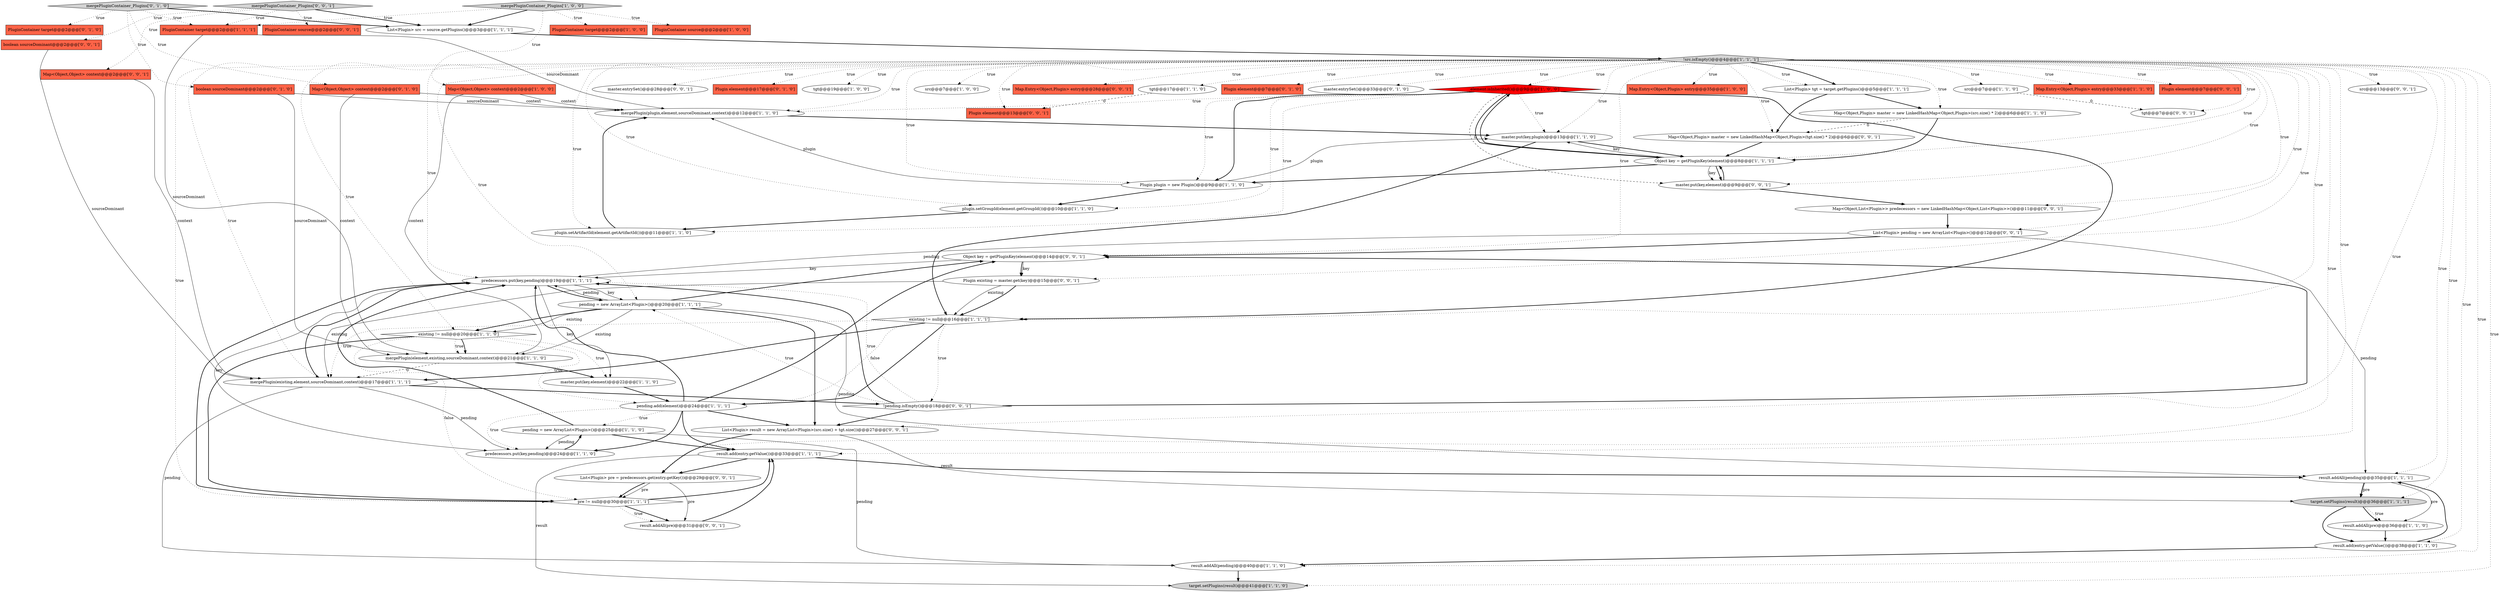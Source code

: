 digraph {
5 [style = filled, label = "element.isInherited()@@@9@@@['1', '0', '0']", fillcolor = red, shape = diamond image = "AAA1AAABBB1BBB"];
22 [style = filled, label = "List<Plugin> tgt = target.getPlugins()@@@5@@@['1', '1', '1']", fillcolor = white, shape = ellipse image = "AAA0AAABBB1BBB"];
63 [style = filled, label = "tgt@@@7@@@['0', '0', '1']", fillcolor = white, shape = ellipse image = "AAA0AAABBB3BBB"];
34 [style = filled, label = "result.add(entry.getValue())@@@38@@@['1', '1', '0']", fillcolor = white, shape = ellipse image = "AAA0AAABBB1BBB"];
16 [style = filled, label = "result.add(entry.getValue())@@@33@@@['1', '1', '1']", fillcolor = white, shape = ellipse image = "AAA0AAABBB1BBB"];
6 [style = filled, label = "pending.add(element)@@@24@@@['1', '1', '1']", fillcolor = white, shape = ellipse image = "AAA0AAABBB1BBB"];
48 [style = filled, label = "src@@@13@@@['0', '0', '1']", fillcolor = white, shape = ellipse image = "AAA0AAABBB3BBB"];
26 [style = filled, label = "mergePlugin(plugin,element,sourceDominant,context)@@@12@@@['1', '1', '0']", fillcolor = white, shape = ellipse image = "AAA0AAABBB1BBB"];
2 [style = filled, label = "Object key = getPluginKey(element)@@@8@@@['1', '1', '1']", fillcolor = white, shape = ellipse image = "AAA0AAABBB1BBB"];
8 [style = filled, label = "Map<Object,Object> context@@@2@@@['1', '0', '0']", fillcolor = tomato, shape = box image = "AAA0AAABBB1BBB"];
61 [style = filled, label = "List<Plugin> pending = new ArrayList<Plugin>()@@@12@@@['0', '0', '1']", fillcolor = white, shape = ellipse image = "AAA0AAABBB3BBB"];
35 [style = filled, label = "pending = new ArrayList<Plugin>()@@@20@@@['1', '1', '1']", fillcolor = white, shape = ellipse image = "AAA0AAABBB1BBB"];
32 [style = filled, label = "plugin.setGroupId(element.getGroupId())@@@10@@@['1', '1', '0']", fillcolor = white, shape = ellipse image = "AAA0AAABBB1BBB"];
46 [style = filled, label = "mergePluginContainer_Plugins['0', '1', '0']", fillcolor = lightgray, shape = diamond image = "AAA0AAABBB2BBB"];
49 [style = filled, label = "Map<Object,Plugin> master = new LinkedHashMap<Object,Plugin>(tgt.size() * 2)@@@6@@@['0', '0', '1']", fillcolor = white, shape = ellipse image = "AAA0AAABBB3BBB"];
23 [style = filled, label = "existing != null@@@20@@@['1', '1', '0']", fillcolor = white, shape = diamond image = "AAA0AAABBB1BBB"];
20 [style = filled, label = "existing != null@@@16@@@['1', '1', '1']", fillcolor = white, shape = diamond image = "AAA0AAABBB1BBB"];
18 [style = filled, label = "master.put(key,element)@@@22@@@['1', '1', '0']", fillcolor = white, shape = ellipse image = "AAA0AAABBB1BBB"];
47 [style = filled, label = "master.put(key,element)@@@9@@@['0', '0', '1']", fillcolor = white, shape = ellipse image = "AAA0AAABBB3BBB"];
52 [style = filled, label = "master.entrySet()@@@28@@@['0', '0', '1']", fillcolor = white, shape = ellipse image = "AAA0AAABBB3BBB"];
9 [style = filled, label = "PluginContainer target@@@2@@@['1', '0', '0']", fillcolor = tomato, shape = box image = "AAA0AAABBB1BBB"];
57 [style = filled, label = "PluginContainer source@@@2@@@['0', '0', '1']", fillcolor = tomato, shape = box image = "AAA0AAABBB3BBB"];
45 [style = filled, label = "Plugin element@@@17@@@['0', '1', '0']", fillcolor = tomato, shape = box image = "AAA0AAABBB2BBB"];
38 [style = filled, label = "Plugin plugin = new Plugin()@@@9@@@['1', '1', '0']", fillcolor = white, shape = ellipse image = "AAA0AAABBB1BBB"];
14 [style = filled, label = "PluginContainer source@@@2@@@['1', '0', '0']", fillcolor = tomato, shape = box image = "AAA0AAABBB1BBB"];
12 [style = filled, label = "tgt@@@19@@@['1', '0', '0']", fillcolor = white, shape = ellipse image = "AAA0AAABBB1BBB"];
29 [style = filled, label = "tgt@@@17@@@['1', '1', '0']", fillcolor = white, shape = ellipse image = "AAA0AAABBB1BBB"];
53 [style = filled, label = "List<Plugin> pre = predecessors.get(entry.getKey())@@@29@@@['0', '0', '1']", fillcolor = white, shape = ellipse image = "AAA0AAABBB3BBB"];
17 [style = filled, label = "List<Plugin> src = source.getPlugins()@@@3@@@['1', '1', '1']", fillcolor = white, shape = ellipse image = "AAA0AAABBB1BBB"];
62 [style = filled, label = "!pending.isEmpty()@@@18@@@['0', '0', '1']", fillcolor = white, shape = diamond image = "AAA0AAABBB3BBB"];
55 [style = filled, label = "Object key = getPluginKey(element)@@@14@@@['0', '0', '1']", fillcolor = white, shape = ellipse image = "AAA0AAABBB3BBB"];
0 [style = filled, label = "Map<Object,Plugin> master = new LinkedHashMap<Object,Plugin>(src.size() * 2)@@@6@@@['1', '1', '0']", fillcolor = white, shape = ellipse image = "AAA0AAABBB1BBB"];
11 [style = filled, label = "src@@@7@@@['1', '0', '0']", fillcolor = white, shape = ellipse image = "AAA0AAABBB1BBB"];
50 [style = filled, label = "boolean sourceDominant@@@2@@@['0', '0', '1']", fillcolor = tomato, shape = box image = "AAA0AAABBB3BBB"];
3 [style = filled, label = "predecessors.put(key,pending)@@@19@@@['1', '1', '1']", fillcolor = white, shape = ellipse image = "AAA0AAABBB1BBB"];
15 [style = filled, label = "PluginContainer target@@@2@@@['1', '1', '1']", fillcolor = tomato, shape = box image = "AAA0AAABBB1BBB"];
60 [style = filled, label = "Map.Entry<Object,Plugin> entry@@@28@@@['0', '0', '1']", fillcolor = tomato, shape = box image = "AAA0AAABBB3BBB"];
43 [style = filled, label = "PluginContainer target@@@2@@@['0', '1', '0']", fillcolor = tomato, shape = box image = "AAA0AAABBB2BBB"];
10 [style = filled, label = "!src.isEmpty()@@@4@@@['1', '1', '1']", fillcolor = lightgray, shape = diamond image = "AAA0AAABBB1BBB"];
27 [style = filled, label = "master.put(key,plugin)@@@13@@@['1', '1', '0']", fillcolor = white, shape = ellipse image = "AAA0AAABBB1BBB"];
24 [style = filled, label = "src@@@7@@@['1', '1', '0']", fillcolor = white, shape = ellipse image = "AAA0AAABBB1BBB"];
28 [style = filled, label = "predecessors.put(key,pending)@@@24@@@['1', '1', '0']", fillcolor = white, shape = ellipse image = "AAA0AAABBB1BBB"];
21 [style = filled, label = "mergePlugin(element,existing,sourceDominant,context)@@@21@@@['1', '1', '0']", fillcolor = white, shape = ellipse image = "AAA0AAABBB1BBB"];
41 [style = filled, label = "Plugin element@@@7@@@['0', '1', '0']", fillcolor = tomato, shape = box image = "AAA0AAABBB2BBB"];
42 [style = filled, label = "master.entrySet()@@@33@@@['0', '1', '0']", fillcolor = white, shape = ellipse image = "AAA0AAABBB2BBB"];
44 [style = filled, label = "Map<Object,Object> context@@@2@@@['0', '1', '0']", fillcolor = tomato, shape = box image = "AAA0AAABBB2BBB"];
13 [style = filled, label = "mergePluginContainer_Plugins['1', '0', '0']", fillcolor = lightgray, shape = diamond image = "AAA0AAABBB1BBB"];
30 [style = filled, label = "pre != null@@@30@@@['1', '1', '1']", fillcolor = white, shape = diamond image = "AAA0AAABBB1BBB"];
7 [style = filled, label = "result.addAll(pending)@@@35@@@['1', '1', '1']", fillcolor = white, shape = ellipse image = "AAA0AAABBB1BBB"];
40 [style = filled, label = "boolean sourceDominant@@@2@@@['0', '1', '0']", fillcolor = tomato, shape = box image = "AAA0AAABBB2BBB"];
51 [style = filled, label = "Map<Object,Object> context@@@2@@@['0', '0', '1']", fillcolor = tomato, shape = box image = "AAA0AAABBB3BBB"];
65 [style = filled, label = "mergePluginContainer_Plugins['0', '0', '1']", fillcolor = lightgray, shape = diamond image = "AAA0AAABBB3BBB"];
1 [style = filled, label = "pending = new ArrayList<Plugin>()@@@25@@@['1', '1', '0']", fillcolor = white, shape = ellipse image = "AAA0AAABBB1BBB"];
59 [style = filled, label = "result.addAll(pre)@@@31@@@['0', '0', '1']", fillcolor = white, shape = ellipse image = "AAA0AAABBB3BBB"];
31 [style = filled, label = "target.setPlugins(result)@@@41@@@['1', '1', '0']", fillcolor = lightgray, shape = ellipse image = "AAA0AAABBB1BBB"];
25 [style = filled, label = "Map.Entry<Object,Plugin> entry@@@35@@@['1', '0', '0']", fillcolor = tomato, shape = box image = "AAA0AAABBB1BBB"];
54 [style = filled, label = "Plugin element@@@13@@@['0', '0', '1']", fillcolor = tomato, shape = box image = "AAA0AAABBB3BBB"];
4 [style = filled, label = "plugin.setArtifactId(element.getArtifactId())@@@11@@@['1', '1', '0']", fillcolor = white, shape = ellipse image = "AAA0AAABBB1BBB"];
19 [style = filled, label = "result.addAll(pending)@@@40@@@['1', '1', '0']", fillcolor = white, shape = ellipse image = "AAA0AAABBB1BBB"];
66 [style = filled, label = "List<Plugin> result = new ArrayList<Plugin>(src.size() + tgt.size())@@@27@@@['0', '0', '1']", fillcolor = white, shape = ellipse image = "AAA0AAABBB3BBB"];
36 [style = filled, label = "Map.Entry<Object,Plugin> entry@@@33@@@['1', '1', '0']", fillcolor = tomato, shape = box image = "AAA0AAABBB1BBB"];
58 [style = filled, label = "Plugin element@@@7@@@['0', '0', '1']", fillcolor = tomato, shape = box image = "AAA0AAABBB3BBB"];
56 [style = filled, label = "Map<Object,List<Plugin>> predecessors = new LinkedHashMap<Object,List<Plugin>>()@@@11@@@['0', '0', '1']", fillcolor = white, shape = ellipse image = "AAA0AAABBB3BBB"];
33 [style = filled, label = "result.addAll(pre)@@@36@@@['1', '1', '0']", fillcolor = white, shape = ellipse image = "AAA0AAABBB1BBB"];
37 [style = filled, label = "mergePlugin(existing,element,sourceDominant,context)@@@17@@@['1', '1', '1']", fillcolor = white, shape = ellipse image = "AAA0AAABBB1BBB"];
64 [style = filled, label = "Plugin existing = master.get(key)@@@15@@@['0', '0', '1']", fillcolor = white, shape = ellipse image = "AAA0AAABBB3BBB"];
39 [style = filled, label = "target.setPlugins(result)@@@36@@@['1', '1', '1']", fillcolor = lightgray, shape = ellipse image = "AAA0AAABBB1BBB"];
6->3 [style = bold, label=""];
62->3 [style = bold, label=""];
10->49 [style = dotted, label="true"];
65->17 [style = bold, label=""];
35->21 [style = solid, label="existing"];
50->37 [style = solid, label="sourceDominant"];
53->59 [style = solid, label="pre"];
5->20 [style = bold, label=""];
35->55 [style = bold, label=""];
62->3 [style = dotted, label="true"];
10->38 [style = dotted, label="true"];
55->64 [style = solid, label="key"];
5->32 [style = dotted, label="true"];
64->20 [style = solid, label="existing"];
1->28 [style = solid, label="pending"];
35->7 [style = solid, label="pending"];
10->34 [style = dotted, label="true"];
16->7 [style = bold, label=""];
10->31 [style = dotted, label="true"];
6->1 [style = dotted, label="true"];
62->35 [style = dotted, label="true"];
10->3 [style = dotted, label="true"];
10->52 [style = dotted, label="true"];
55->3 [style = solid, label="key"];
21->37 [style = dashed, label="0"];
38->27 [style = solid, label="plugin"];
62->55 [style = bold, label=""];
65->51 [style = dotted, label="true"];
5->38 [style = bold, label=""];
10->63 [style = dotted, label="true"];
10->30 [style = dotted, label="true"];
21->18 [style = bold, label=""];
10->32 [style = dotted, label="true"];
10->29 [style = dotted, label="true"];
10->61 [style = dotted, label="true"];
37->3 [style = bold, label=""];
3->35 [style = bold, label=""];
6->66 [style = bold, label=""];
44->21 [style = solid, label="context"];
35->23 [style = bold, label=""];
37->28 [style = solid, label="pending"];
13->17 [style = bold, label=""];
5->38 [style = dotted, label="true"];
10->42 [style = dotted, label="true"];
61->3 [style = solid, label="pending"];
22->0 [style = bold, label=""];
23->18 [style = dotted, label="true"];
10->47 [style = dotted, label="true"];
10->20 [style = dotted, label="true"];
51->37 [style = solid, label="context"];
38->26 [style = solid, label="plugin"];
37->62 [style = bold, label=""];
65->50 [style = dotted, label="true"];
20->37 [style = bold, label=""];
13->15 [style = dotted, label="true"];
40->26 [style = solid, label="sourceDominant"];
32->4 [style = bold, label=""];
24->63 [style = dashed, label="0"];
10->4 [style = dotted, label="true"];
2->47 [style = solid, label="key"];
55->64 [style = bold, label=""];
0->49 [style = dashed, label="0"];
10->16 [style = dotted, label="true"];
27->2 [style = bold, label=""];
13->9 [style = dotted, label="true"];
46->40 [style = dotted, label="true"];
23->30 [style = bold, label=""];
35->66 [style = bold, label=""];
34->19 [style = bold, label=""];
39->34 [style = bold, label=""];
23->21 [style = dotted, label="true"];
10->39 [style = dotted, label="true"];
29->54 [style = dashed, label="0"];
10->55 [style = dotted, label="true"];
53->30 [style = bold, label=""];
61->7 [style = solid, label="pending"];
5->4 [style = dotted, label="true"];
22->49 [style = bold, label=""];
40->21 [style = solid, label="sourceDominant"];
38->32 [style = bold, label=""];
44->26 [style = solid, label="context"];
61->55 [style = bold, label=""];
26->27 [style = bold, label=""];
10->25 [style = dotted, label="true"];
10->23 [style = dotted, label="true"];
3->18 [style = solid, label="key"];
1->16 [style = bold, label=""];
10->24 [style = dotted, label="true"];
64->20 [style = bold, label=""];
66->39 [style = solid, label="result"];
47->2 [style = bold, label=""];
10->0 [style = dotted, label="true"];
5->26 [style = dotted, label="true"];
10->26 [style = dotted, label="true"];
8->26 [style = solid, label="context"];
27->20 [style = bold, label=""];
17->10 [style = bold, label=""];
20->6 [style = dotted, label="false"];
16->31 [style = solid, label="result"];
47->56 [style = bold, label=""];
20->62 [style = dotted, label="true"];
35->23 [style = solid, label="existing"];
1->3 [style = bold, label=""];
15->26 [style = solid, label="sourceDominant"];
10->41 [style = dotted, label="true"];
10->45 [style = dotted, label="true"];
62->66 [style = bold, label=""];
7->33 [style = solid, label="pre"];
53->30 [style = solid, label="pre"];
10->35 [style = dotted, label="true"];
39->33 [style = bold, label=""];
10->56 [style = dotted, label="true"];
6->55 [style = bold, label=""];
35->3 [style = solid, label="pending"];
20->37 [style = dotted, label="true"];
30->3 [style = bold, label=""];
18->6 [style = bold, label=""];
7->39 [style = bold, label=""];
10->11 [style = dotted, label="true"];
10->2 [style = dotted, label="true"];
10->19 [style = dotted, label="true"];
3->35 [style = solid, label="key"];
13->8 [style = dotted, label="true"];
5->27 [style = dotted, label="true"];
49->2 [style = bold, label=""];
10->64 [style = dotted, label="true"];
30->59 [style = bold, label=""];
65->15 [style = dotted, label="true"];
13->14 [style = dotted, label="true"];
10->37 [style = dotted, label="true"];
2->47 [style = bold, label=""];
37->19 [style = solid, label="pending"];
2->5 [style = bold, label=""];
10->22 [style = bold, label=""];
3->28 [style = solid, label="key"];
10->12 [style = dotted, label="true"];
8->21 [style = solid, label="context"];
66->53 [style = bold, label=""];
19->31 [style = bold, label=""];
23->6 [style = dotted, label="true"];
5->47 [style = dashed, label="0"];
10->53 [style = dotted, label="true"];
64->37 [style = solid, label="existing"];
0->2 [style = bold, label=""];
4->26 [style = bold, label=""];
34->7 [style = bold, label=""];
56->61 [style = bold, label=""];
7->39 [style = solid, label="pre"];
28->1 [style = bold, label=""];
20->6 [style = bold, label=""];
2->27 [style = solid, label="key"];
59->16 [style = bold, label=""];
46->44 [style = dotted, label="true"];
10->5 [style = dotted, label="true"];
16->53 [style = bold, label=""];
23->30 [style = dotted, label="false"];
6->28 [style = dotted, label="true"];
2->38 [style = bold, label=""];
10->36 [style = dotted, label="true"];
10->66 [style = dotted, label="true"];
5->2 [style = bold, label=""];
23->21 [style = bold, label=""];
10->58 [style = dotted, label="true"];
30->59 [style = dotted, label="true"];
6->16 [style = bold, label=""];
15->21 [style = solid, label="sourceDominant"];
1->19 [style = solid, label="pending"];
10->22 [style = dotted, label="true"];
10->60 [style = dotted, label="true"];
10->54 [style = dotted, label="true"];
10->48 [style = dotted, label="true"];
10->27 [style = dotted, label="true"];
30->16 [style = bold, label=""];
46->17 [style = bold, label=""];
46->15 [style = dotted, label="true"];
33->34 [style = bold, label=""];
65->57 [style = dotted, label="true"];
39->33 [style = dotted, label="true"];
10->7 [style = dotted, label="true"];
6->28 [style = bold, label=""];
46->43 [style = dotted, label="true"];
}
